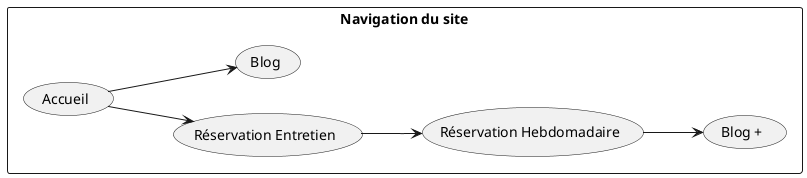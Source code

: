 @startuml
left to right direction
rectangle "Navigation du site" {
  (Accueil) --> (Réservation Entretien)
  (Accueil) --> (Blog)
  (Réservation Entretien) --> (Réservation Hebdomadaire)
  (Réservation Hebdomadaire) --> (Blog +)
}
@enduml